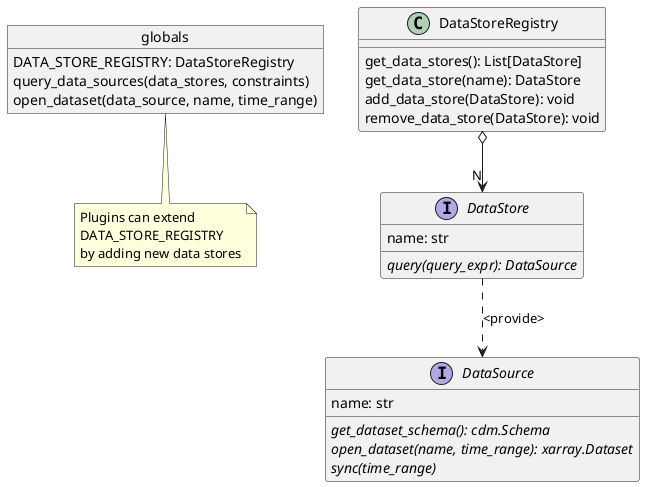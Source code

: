 @startuml

object globals {
    DATA_STORE_REGISTRY: DataStoreRegistry
    query_data_sources(data_stores, constraints)
    open_dataset(data_source, name, time_range)
}

note bottom of globals
Plugins can extend
DATA_STORE_REGISTRY
by adding new data stores
end note

class DataStoreRegistry {
    get_data_stores(): List[DataStore]
    get_data_store(name): DataStore
    add_data_store(DataStore): void
    remove_data_store(DataStore): void
}

interface DataStore {
    name: str
    {abstract} query(query_expr): DataSource
}

interface DataSource {
    name: str
    {abstract} get_dataset_schema(): cdm.Schema
    {abstract} open_dataset(name, time_range): xarray.Dataset
    {abstract} sync(time_range)
}

DataStoreRegistry o--> "N" DataStore
DataStore  ..>  DataSource: <provide>


@enduml
